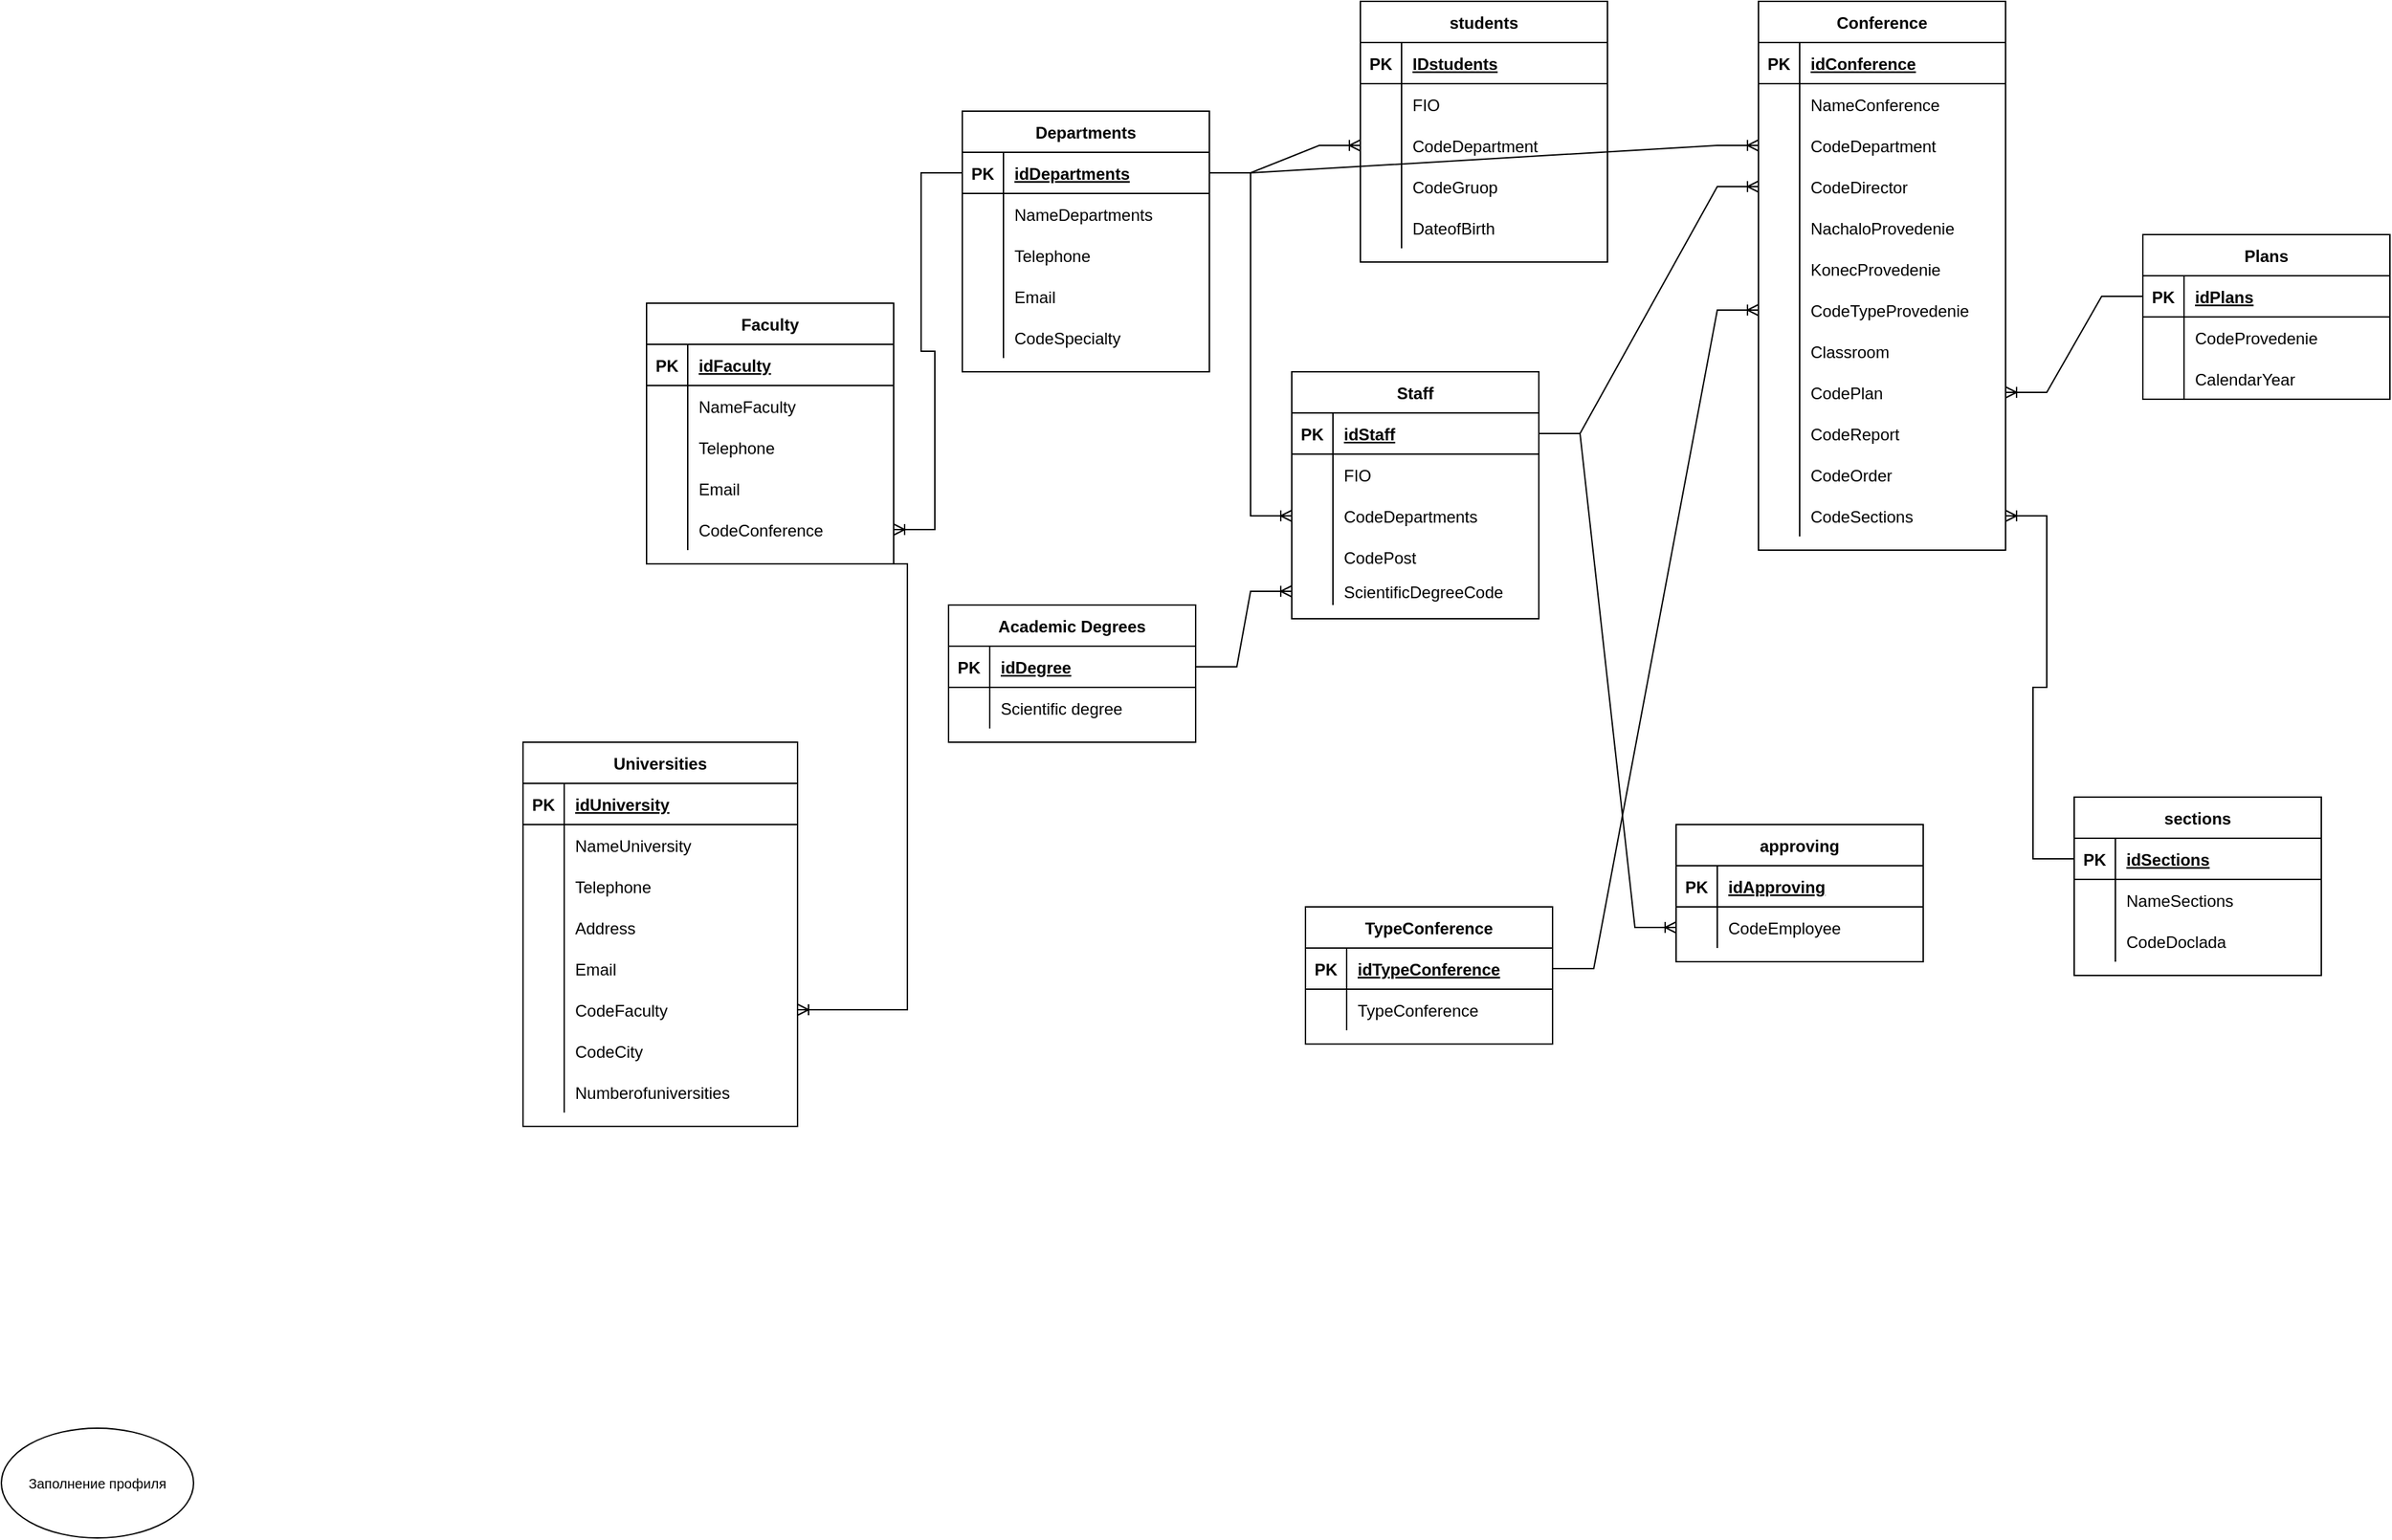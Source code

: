<mxfile version="21.7.5" type="device">
  <diagram id="2bIgbC6eJrs3b_1TmjiB" name="Страница 1">
    <mxGraphModel dx="4970" dy="948" grid="1" gridSize="10" guides="1" tooltips="1" connect="1" arrows="1" fold="1" page="1" pageScale="1" pageWidth="3300" pageHeight="4681" math="0" shadow="0">
      <root>
        <mxCell id="0" />
        <mxCell id="1" parent="0" />
        <mxCell id="b-kApBfqRteDQGmz_p1I-28" value="Conference" style="shape=table;startSize=30;container=1;collapsible=1;childLayout=tableLayout;fixedRows=1;rowLines=0;fontStyle=1;align=center;resizeLast=1;" parent="1" vertex="1">
          <mxGeometry x="260" y="60" width="180" height="400" as="geometry" />
        </mxCell>
        <mxCell id="b-kApBfqRteDQGmz_p1I-29" value="" style="shape=tableRow;horizontal=0;startSize=0;swimlaneHead=0;swimlaneBody=0;fillColor=none;collapsible=0;dropTarget=0;points=[[0,0.5],[1,0.5]];portConstraint=eastwest;top=0;left=0;right=0;bottom=1;" parent="b-kApBfqRteDQGmz_p1I-28" vertex="1">
          <mxGeometry y="30" width="180" height="30" as="geometry" />
        </mxCell>
        <mxCell id="b-kApBfqRteDQGmz_p1I-30" value="PK" style="shape=partialRectangle;connectable=0;fillColor=none;top=0;left=0;bottom=0;right=0;fontStyle=1;overflow=hidden;" parent="b-kApBfqRteDQGmz_p1I-29" vertex="1">
          <mxGeometry width="30" height="30" as="geometry">
            <mxRectangle width="30" height="30" as="alternateBounds" />
          </mxGeometry>
        </mxCell>
        <mxCell id="b-kApBfqRteDQGmz_p1I-31" value="idConference" style="shape=partialRectangle;connectable=0;fillColor=none;top=0;left=0;bottom=0;right=0;align=left;spacingLeft=6;fontStyle=5;overflow=hidden;" parent="b-kApBfqRteDQGmz_p1I-29" vertex="1">
          <mxGeometry x="30" width="150" height="30" as="geometry">
            <mxRectangle width="150" height="30" as="alternateBounds" />
          </mxGeometry>
        </mxCell>
        <mxCell id="b-kApBfqRteDQGmz_p1I-32" value="" style="shape=tableRow;horizontal=0;startSize=0;swimlaneHead=0;swimlaneBody=0;fillColor=none;collapsible=0;dropTarget=0;points=[[0,0.5],[1,0.5]];portConstraint=eastwest;top=0;left=0;right=0;bottom=0;" parent="b-kApBfqRteDQGmz_p1I-28" vertex="1">
          <mxGeometry y="60" width="180" height="30" as="geometry" />
        </mxCell>
        <mxCell id="b-kApBfqRteDQGmz_p1I-33" value="" style="shape=partialRectangle;connectable=0;fillColor=none;top=0;left=0;bottom=0;right=0;editable=1;overflow=hidden;" parent="b-kApBfqRteDQGmz_p1I-32" vertex="1">
          <mxGeometry width="30" height="30" as="geometry">
            <mxRectangle width="30" height="30" as="alternateBounds" />
          </mxGeometry>
        </mxCell>
        <mxCell id="b-kApBfqRteDQGmz_p1I-34" value="NameConference" style="shape=partialRectangle;connectable=0;fillColor=none;top=0;left=0;bottom=0;right=0;align=left;spacingLeft=6;overflow=hidden;" parent="b-kApBfqRteDQGmz_p1I-32" vertex="1">
          <mxGeometry x="30" width="150" height="30" as="geometry">
            <mxRectangle width="150" height="30" as="alternateBounds" />
          </mxGeometry>
        </mxCell>
        <mxCell id="b-kApBfqRteDQGmz_p1I-35" value="" style="shape=tableRow;horizontal=0;startSize=0;swimlaneHead=0;swimlaneBody=0;fillColor=none;collapsible=0;dropTarget=0;points=[[0,0.5],[1,0.5]];portConstraint=eastwest;top=0;left=0;right=0;bottom=0;" parent="b-kApBfqRteDQGmz_p1I-28" vertex="1">
          <mxGeometry y="90" width="180" height="30" as="geometry" />
        </mxCell>
        <mxCell id="b-kApBfqRteDQGmz_p1I-36" value="" style="shape=partialRectangle;connectable=0;fillColor=none;top=0;left=0;bottom=0;right=0;editable=1;overflow=hidden;" parent="b-kApBfqRteDQGmz_p1I-35" vertex="1">
          <mxGeometry width="30" height="30" as="geometry">
            <mxRectangle width="30" height="30" as="alternateBounds" />
          </mxGeometry>
        </mxCell>
        <mxCell id="b-kApBfqRteDQGmz_p1I-37" value="CodeDepartment" style="shape=partialRectangle;connectable=0;fillColor=none;top=0;left=0;bottom=0;right=0;align=left;spacingLeft=6;overflow=hidden;" parent="b-kApBfqRteDQGmz_p1I-35" vertex="1">
          <mxGeometry x="30" width="150" height="30" as="geometry">
            <mxRectangle width="150" height="30" as="alternateBounds" />
          </mxGeometry>
        </mxCell>
        <mxCell id="b-kApBfqRteDQGmz_p1I-38" value="" style="shape=tableRow;horizontal=0;startSize=0;swimlaneHead=0;swimlaneBody=0;fillColor=none;collapsible=0;dropTarget=0;points=[[0,0.5],[1,0.5]];portConstraint=eastwest;top=0;left=0;right=0;bottom=0;" parent="b-kApBfqRteDQGmz_p1I-28" vertex="1">
          <mxGeometry y="120" width="180" height="30" as="geometry" />
        </mxCell>
        <mxCell id="b-kApBfqRteDQGmz_p1I-39" value="" style="shape=partialRectangle;connectable=0;fillColor=none;top=0;left=0;bottom=0;right=0;editable=1;overflow=hidden;" parent="b-kApBfqRteDQGmz_p1I-38" vertex="1">
          <mxGeometry width="30" height="30" as="geometry">
            <mxRectangle width="30" height="30" as="alternateBounds" />
          </mxGeometry>
        </mxCell>
        <mxCell id="b-kApBfqRteDQGmz_p1I-40" value="CodeDirector" style="shape=partialRectangle;connectable=0;fillColor=none;top=0;left=0;bottom=0;right=0;align=left;spacingLeft=6;overflow=hidden;" parent="b-kApBfqRteDQGmz_p1I-38" vertex="1">
          <mxGeometry x="30" width="150" height="30" as="geometry">
            <mxRectangle width="150" height="30" as="alternateBounds" />
          </mxGeometry>
        </mxCell>
        <mxCell id="b-kApBfqRteDQGmz_p1I-41" value="" style="shape=tableRow;horizontal=0;startSize=0;swimlaneHead=0;swimlaneBody=0;fillColor=none;collapsible=0;dropTarget=0;points=[[0,0.5],[1,0.5]];portConstraint=eastwest;top=0;left=0;right=0;bottom=0;" parent="b-kApBfqRteDQGmz_p1I-28" vertex="1">
          <mxGeometry y="150" width="180" height="30" as="geometry" />
        </mxCell>
        <mxCell id="b-kApBfqRteDQGmz_p1I-42" value="" style="shape=partialRectangle;connectable=0;fillColor=none;top=0;left=0;bottom=0;right=0;editable=1;overflow=hidden;" parent="b-kApBfqRteDQGmz_p1I-41" vertex="1">
          <mxGeometry width="30" height="30" as="geometry">
            <mxRectangle width="30" height="30" as="alternateBounds" />
          </mxGeometry>
        </mxCell>
        <mxCell id="b-kApBfqRteDQGmz_p1I-43" value="NachaloProvedenie" style="shape=partialRectangle;connectable=0;fillColor=none;top=0;left=0;bottom=0;right=0;align=left;spacingLeft=6;overflow=hidden;" parent="b-kApBfqRteDQGmz_p1I-41" vertex="1">
          <mxGeometry x="30" width="150" height="30" as="geometry">
            <mxRectangle width="150" height="30" as="alternateBounds" />
          </mxGeometry>
        </mxCell>
        <mxCell id="b-kApBfqRteDQGmz_p1I-44" value="" style="shape=tableRow;horizontal=0;startSize=0;swimlaneHead=0;swimlaneBody=0;fillColor=none;collapsible=0;dropTarget=0;points=[[0,0.5],[1,0.5]];portConstraint=eastwest;top=0;left=0;right=0;bottom=0;" parent="b-kApBfqRteDQGmz_p1I-28" vertex="1">
          <mxGeometry y="180" width="180" height="30" as="geometry" />
        </mxCell>
        <mxCell id="b-kApBfqRteDQGmz_p1I-45" value="" style="shape=partialRectangle;connectable=0;fillColor=none;top=0;left=0;bottom=0;right=0;editable=1;overflow=hidden;" parent="b-kApBfqRteDQGmz_p1I-44" vertex="1">
          <mxGeometry width="30" height="30" as="geometry">
            <mxRectangle width="30" height="30" as="alternateBounds" />
          </mxGeometry>
        </mxCell>
        <mxCell id="b-kApBfqRteDQGmz_p1I-46" value="KonecProvedenie" style="shape=partialRectangle;connectable=0;fillColor=none;top=0;left=0;bottom=0;right=0;align=left;spacingLeft=6;overflow=hidden;" parent="b-kApBfqRteDQGmz_p1I-44" vertex="1">
          <mxGeometry x="30" width="150" height="30" as="geometry">
            <mxRectangle width="150" height="30" as="alternateBounds" />
          </mxGeometry>
        </mxCell>
        <mxCell id="b-kApBfqRteDQGmz_p1I-47" value="" style="shape=tableRow;horizontal=0;startSize=0;swimlaneHead=0;swimlaneBody=0;fillColor=none;collapsible=0;dropTarget=0;points=[[0,0.5],[1,0.5]];portConstraint=eastwest;top=0;left=0;right=0;bottom=0;" parent="b-kApBfqRteDQGmz_p1I-28" vertex="1">
          <mxGeometry y="210" width="180" height="30" as="geometry" />
        </mxCell>
        <mxCell id="b-kApBfqRteDQGmz_p1I-48" value="" style="shape=partialRectangle;connectable=0;fillColor=none;top=0;left=0;bottom=0;right=0;editable=1;overflow=hidden;" parent="b-kApBfqRteDQGmz_p1I-47" vertex="1">
          <mxGeometry width="30" height="30" as="geometry">
            <mxRectangle width="30" height="30" as="alternateBounds" />
          </mxGeometry>
        </mxCell>
        <mxCell id="b-kApBfqRteDQGmz_p1I-49" value="CodeTypeProvedenie" style="shape=partialRectangle;connectable=0;fillColor=none;top=0;left=0;bottom=0;right=0;align=left;spacingLeft=6;overflow=hidden;" parent="b-kApBfqRteDQGmz_p1I-47" vertex="1">
          <mxGeometry x="30" width="150" height="30" as="geometry">
            <mxRectangle width="150" height="30" as="alternateBounds" />
          </mxGeometry>
        </mxCell>
        <mxCell id="b-kApBfqRteDQGmz_p1I-50" value="" style="shape=tableRow;horizontal=0;startSize=0;swimlaneHead=0;swimlaneBody=0;fillColor=none;collapsible=0;dropTarget=0;points=[[0,0.5],[1,0.5]];portConstraint=eastwest;top=0;left=0;right=0;bottom=0;" parent="b-kApBfqRteDQGmz_p1I-28" vertex="1">
          <mxGeometry y="240" width="180" height="30" as="geometry" />
        </mxCell>
        <mxCell id="b-kApBfqRteDQGmz_p1I-51" value="" style="shape=partialRectangle;connectable=0;fillColor=none;top=0;left=0;bottom=0;right=0;editable=1;overflow=hidden;" parent="b-kApBfqRteDQGmz_p1I-50" vertex="1">
          <mxGeometry width="30" height="30" as="geometry">
            <mxRectangle width="30" height="30" as="alternateBounds" />
          </mxGeometry>
        </mxCell>
        <mxCell id="b-kApBfqRteDQGmz_p1I-52" value="Classroom" style="shape=partialRectangle;connectable=0;fillColor=none;top=0;left=0;bottom=0;right=0;align=left;spacingLeft=6;overflow=hidden;" parent="b-kApBfqRteDQGmz_p1I-50" vertex="1">
          <mxGeometry x="30" width="150" height="30" as="geometry">
            <mxRectangle width="150" height="30" as="alternateBounds" />
          </mxGeometry>
        </mxCell>
        <mxCell id="b-kApBfqRteDQGmz_p1I-53" value="" style="shape=tableRow;horizontal=0;startSize=0;swimlaneHead=0;swimlaneBody=0;fillColor=none;collapsible=0;dropTarget=0;points=[[0,0.5],[1,0.5]];portConstraint=eastwest;top=0;left=0;right=0;bottom=0;" parent="b-kApBfqRteDQGmz_p1I-28" vertex="1">
          <mxGeometry y="270" width="180" height="30" as="geometry" />
        </mxCell>
        <mxCell id="b-kApBfqRteDQGmz_p1I-54" value="" style="shape=partialRectangle;connectable=0;fillColor=none;top=0;left=0;bottom=0;right=0;editable=1;overflow=hidden;" parent="b-kApBfqRteDQGmz_p1I-53" vertex="1">
          <mxGeometry width="30" height="30" as="geometry">
            <mxRectangle width="30" height="30" as="alternateBounds" />
          </mxGeometry>
        </mxCell>
        <mxCell id="b-kApBfqRteDQGmz_p1I-55" value="CodePlan" style="shape=partialRectangle;connectable=0;fillColor=none;top=0;left=0;bottom=0;right=0;align=left;spacingLeft=6;overflow=hidden;" parent="b-kApBfqRteDQGmz_p1I-53" vertex="1">
          <mxGeometry x="30" width="150" height="30" as="geometry">
            <mxRectangle width="150" height="30" as="alternateBounds" />
          </mxGeometry>
        </mxCell>
        <mxCell id="b-kApBfqRteDQGmz_p1I-56" value="" style="shape=tableRow;horizontal=0;startSize=0;swimlaneHead=0;swimlaneBody=0;fillColor=none;collapsible=0;dropTarget=0;points=[[0,0.5],[1,0.5]];portConstraint=eastwest;top=0;left=0;right=0;bottom=0;" parent="b-kApBfqRteDQGmz_p1I-28" vertex="1">
          <mxGeometry y="300" width="180" height="30" as="geometry" />
        </mxCell>
        <mxCell id="b-kApBfqRteDQGmz_p1I-57" value="" style="shape=partialRectangle;connectable=0;fillColor=none;top=0;left=0;bottom=0;right=0;editable=1;overflow=hidden;" parent="b-kApBfqRteDQGmz_p1I-56" vertex="1">
          <mxGeometry width="30" height="30" as="geometry">
            <mxRectangle width="30" height="30" as="alternateBounds" />
          </mxGeometry>
        </mxCell>
        <mxCell id="b-kApBfqRteDQGmz_p1I-58" value="CodeReport" style="shape=partialRectangle;connectable=0;fillColor=none;top=0;left=0;bottom=0;right=0;align=left;spacingLeft=6;overflow=hidden;" parent="b-kApBfqRteDQGmz_p1I-56" vertex="1">
          <mxGeometry x="30" width="150" height="30" as="geometry">
            <mxRectangle width="150" height="30" as="alternateBounds" />
          </mxGeometry>
        </mxCell>
        <mxCell id="b-kApBfqRteDQGmz_p1I-59" value="" style="shape=tableRow;horizontal=0;startSize=0;swimlaneHead=0;swimlaneBody=0;fillColor=none;collapsible=0;dropTarget=0;points=[[0,0.5],[1,0.5]];portConstraint=eastwest;top=0;left=0;right=0;bottom=0;" parent="b-kApBfqRteDQGmz_p1I-28" vertex="1">
          <mxGeometry y="330" width="180" height="30" as="geometry" />
        </mxCell>
        <mxCell id="b-kApBfqRteDQGmz_p1I-60" value="" style="shape=partialRectangle;connectable=0;fillColor=none;top=0;left=0;bottom=0;right=0;editable=1;overflow=hidden;" parent="b-kApBfqRteDQGmz_p1I-59" vertex="1">
          <mxGeometry width="30" height="30" as="geometry">
            <mxRectangle width="30" height="30" as="alternateBounds" />
          </mxGeometry>
        </mxCell>
        <mxCell id="b-kApBfqRteDQGmz_p1I-61" value="CodeOrder" style="shape=partialRectangle;connectable=0;fillColor=none;top=0;left=0;bottom=0;right=0;align=left;spacingLeft=6;overflow=hidden;" parent="b-kApBfqRteDQGmz_p1I-59" vertex="1">
          <mxGeometry x="30" width="150" height="30" as="geometry">
            <mxRectangle width="150" height="30" as="alternateBounds" />
          </mxGeometry>
        </mxCell>
        <mxCell id="b-kApBfqRteDQGmz_p1I-62" value="" style="shape=tableRow;horizontal=0;startSize=0;swimlaneHead=0;swimlaneBody=0;fillColor=none;collapsible=0;dropTarget=0;points=[[0,0.5],[1,0.5]];portConstraint=eastwest;top=0;left=0;right=0;bottom=0;" parent="b-kApBfqRteDQGmz_p1I-28" vertex="1">
          <mxGeometry y="360" width="180" height="30" as="geometry" />
        </mxCell>
        <mxCell id="b-kApBfqRteDQGmz_p1I-63" value="" style="shape=partialRectangle;connectable=0;fillColor=none;top=0;left=0;bottom=0;right=0;editable=1;overflow=hidden;" parent="b-kApBfqRteDQGmz_p1I-62" vertex="1">
          <mxGeometry width="30" height="30" as="geometry">
            <mxRectangle width="30" height="30" as="alternateBounds" />
          </mxGeometry>
        </mxCell>
        <mxCell id="b-kApBfqRteDQGmz_p1I-64" value="CodeSections" style="shape=partialRectangle;connectable=0;fillColor=none;top=0;left=0;bottom=0;right=0;align=left;spacingLeft=6;overflow=hidden;" parent="b-kApBfqRteDQGmz_p1I-62" vertex="1">
          <mxGeometry x="30" width="150" height="30" as="geometry">
            <mxRectangle width="150" height="30" as="alternateBounds" />
          </mxGeometry>
        </mxCell>
        <mxCell id="b-kApBfqRteDQGmz_p1I-65" value="Plans" style="shape=table;startSize=30;container=1;collapsible=1;childLayout=tableLayout;fixedRows=1;rowLines=0;fontStyle=1;align=center;resizeLast=1;" parent="1" vertex="1">
          <mxGeometry x="540" y="230" width="180" height="120" as="geometry" />
        </mxCell>
        <mxCell id="b-kApBfqRteDQGmz_p1I-66" value="" style="shape=tableRow;horizontal=0;startSize=0;swimlaneHead=0;swimlaneBody=0;fillColor=none;collapsible=0;dropTarget=0;points=[[0,0.5],[1,0.5]];portConstraint=eastwest;top=0;left=0;right=0;bottom=1;" parent="b-kApBfqRteDQGmz_p1I-65" vertex="1">
          <mxGeometry y="30" width="180" height="30" as="geometry" />
        </mxCell>
        <mxCell id="b-kApBfqRteDQGmz_p1I-67" value="PK" style="shape=partialRectangle;connectable=0;fillColor=none;top=0;left=0;bottom=0;right=0;fontStyle=1;overflow=hidden;" parent="b-kApBfqRteDQGmz_p1I-66" vertex="1">
          <mxGeometry width="30" height="30" as="geometry">
            <mxRectangle width="30" height="30" as="alternateBounds" />
          </mxGeometry>
        </mxCell>
        <mxCell id="b-kApBfqRteDQGmz_p1I-68" value="idPlans" style="shape=partialRectangle;connectable=0;fillColor=none;top=0;left=0;bottom=0;right=0;align=left;spacingLeft=6;fontStyle=5;overflow=hidden;" parent="b-kApBfqRteDQGmz_p1I-66" vertex="1">
          <mxGeometry x="30" width="150" height="30" as="geometry">
            <mxRectangle width="150" height="30" as="alternateBounds" />
          </mxGeometry>
        </mxCell>
        <mxCell id="b-kApBfqRteDQGmz_p1I-69" value="" style="shape=tableRow;horizontal=0;startSize=0;swimlaneHead=0;swimlaneBody=0;fillColor=none;collapsible=0;dropTarget=0;points=[[0,0.5],[1,0.5]];portConstraint=eastwest;top=0;left=0;right=0;bottom=0;" parent="b-kApBfqRteDQGmz_p1I-65" vertex="1">
          <mxGeometry y="60" width="180" height="30" as="geometry" />
        </mxCell>
        <mxCell id="b-kApBfqRteDQGmz_p1I-70" value="" style="shape=partialRectangle;connectable=0;fillColor=none;top=0;left=0;bottom=0;right=0;editable=1;overflow=hidden;" parent="b-kApBfqRteDQGmz_p1I-69" vertex="1">
          <mxGeometry width="30" height="30" as="geometry">
            <mxRectangle width="30" height="30" as="alternateBounds" />
          </mxGeometry>
        </mxCell>
        <mxCell id="b-kApBfqRteDQGmz_p1I-71" value="CodeProvedenie" style="shape=partialRectangle;connectable=0;fillColor=none;top=0;left=0;bottom=0;right=0;align=left;spacingLeft=6;overflow=hidden;" parent="b-kApBfqRteDQGmz_p1I-69" vertex="1">
          <mxGeometry x="30" width="150" height="30" as="geometry">
            <mxRectangle width="150" height="30" as="alternateBounds" />
          </mxGeometry>
        </mxCell>
        <mxCell id="b-kApBfqRteDQGmz_p1I-72" value="" style="shape=tableRow;horizontal=0;startSize=0;swimlaneHead=0;swimlaneBody=0;fillColor=none;collapsible=0;dropTarget=0;points=[[0,0.5],[1,0.5]];portConstraint=eastwest;top=0;left=0;right=0;bottom=0;" parent="b-kApBfqRteDQGmz_p1I-65" vertex="1">
          <mxGeometry y="90" width="180" height="30" as="geometry" />
        </mxCell>
        <mxCell id="b-kApBfqRteDQGmz_p1I-73" value="" style="shape=partialRectangle;connectable=0;fillColor=none;top=0;left=0;bottom=0;right=0;editable=1;overflow=hidden;" parent="b-kApBfqRteDQGmz_p1I-72" vertex="1">
          <mxGeometry width="30" height="30" as="geometry">
            <mxRectangle width="30" height="30" as="alternateBounds" />
          </mxGeometry>
        </mxCell>
        <mxCell id="b-kApBfqRteDQGmz_p1I-74" value="CalendarYear" style="shape=partialRectangle;connectable=0;fillColor=none;top=0;left=0;bottom=0;right=0;align=left;spacingLeft=6;overflow=hidden;" parent="b-kApBfqRteDQGmz_p1I-72" vertex="1">
          <mxGeometry x="30" width="150" height="30" as="geometry">
            <mxRectangle width="150" height="30" as="alternateBounds" />
          </mxGeometry>
        </mxCell>
        <mxCell id="b-kApBfqRteDQGmz_p1I-91" value="sections" style="shape=table;startSize=30;container=1;collapsible=1;childLayout=tableLayout;fixedRows=1;rowLines=0;fontStyle=1;align=center;resizeLast=1;" parent="1" vertex="1">
          <mxGeometry x="490" y="640" width="180" height="130" as="geometry" />
        </mxCell>
        <mxCell id="b-kApBfqRteDQGmz_p1I-92" value="" style="shape=tableRow;horizontal=0;startSize=0;swimlaneHead=0;swimlaneBody=0;fillColor=none;collapsible=0;dropTarget=0;points=[[0,0.5],[1,0.5]];portConstraint=eastwest;top=0;left=0;right=0;bottom=1;" parent="b-kApBfqRteDQGmz_p1I-91" vertex="1">
          <mxGeometry y="30" width="180" height="30" as="geometry" />
        </mxCell>
        <mxCell id="b-kApBfqRteDQGmz_p1I-93" value="PK" style="shape=partialRectangle;connectable=0;fillColor=none;top=0;left=0;bottom=0;right=0;fontStyle=1;overflow=hidden;" parent="b-kApBfqRteDQGmz_p1I-92" vertex="1">
          <mxGeometry width="30" height="30" as="geometry">
            <mxRectangle width="30" height="30" as="alternateBounds" />
          </mxGeometry>
        </mxCell>
        <mxCell id="b-kApBfqRteDQGmz_p1I-94" value="idSections" style="shape=partialRectangle;connectable=0;fillColor=none;top=0;left=0;bottom=0;right=0;align=left;spacingLeft=6;fontStyle=5;overflow=hidden;" parent="b-kApBfqRteDQGmz_p1I-92" vertex="1">
          <mxGeometry x="30" width="150" height="30" as="geometry">
            <mxRectangle width="150" height="30" as="alternateBounds" />
          </mxGeometry>
        </mxCell>
        <mxCell id="b-kApBfqRteDQGmz_p1I-95" value="" style="shape=tableRow;horizontal=0;startSize=0;swimlaneHead=0;swimlaneBody=0;fillColor=none;collapsible=0;dropTarget=0;points=[[0,0.5],[1,0.5]];portConstraint=eastwest;top=0;left=0;right=0;bottom=0;" parent="b-kApBfqRteDQGmz_p1I-91" vertex="1">
          <mxGeometry y="60" width="180" height="30" as="geometry" />
        </mxCell>
        <mxCell id="b-kApBfqRteDQGmz_p1I-96" value="" style="shape=partialRectangle;connectable=0;fillColor=none;top=0;left=0;bottom=0;right=0;editable=1;overflow=hidden;" parent="b-kApBfqRteDQGmz_p1I-95" vertex="1">
          <mxGeometry width="30" height="30" as="geometry">
            <mxRectangle width="30" height="30" as="alternateBounds" />
          </mxGeometry>
        </mxCell>
        <mxCell id="b-kApBfqRteDQGmz_p1I-97" value="NameSections" style="shape=partialRectangle;connectable=0;fillColor=none;top=0;left=0;bottom=0;right=0;align=left;spacingLeft=6;overflow=hidden;" parent="b-kApBfqRteDQGmz_p1I-95" vertex="1">
          <mxGeometry x="30" width="150" height="30" as="geometry">
            <mxRectangle width="150" height="30" as="alternateBounds" />
          </mxGeometry>
        </mxCell>
        <mxCell id="b-kApBfqRteDQGmz_p1I-98" value="" style="shape=tableRow;horizontal=0;startSize=0;swimlaneHead=0;swimlaneBody=0;fillColor=none;collapsible=0;dropTarget=0;points=[[0,0.5],[1,0.5]];portConstraint=eastwest;top=0;left=0;right=0;bottom=0;" parent="b-kApBfqRteDQGmz_p1I-91" vertex="1">
          <mxGeometry y="90" width="180" height="30" as="geometry" />
        </mxCell>
        <mxCell id="b-kApBfqRteDQGmz_p1I-99" value="" style="shape=partialRectangle;connectable=0;fillColor=none;top=0;left=0;bottom=0;right=0;editable=1;overflow=hidden;" parent="b-kApBfqRteDQGmz_p1I-98" vertex="1">
          <mxGeometry width="30" height="30" as="geometry">
            <mxRectangle width="30" height="30" as="alternateBounds" />
          </mxGeometry>
        </mxCell>
        <mxCell id="b-kApBfqRteDQGmz_p1I-100" value="CodeDoclada" style="shape=partialRectangle;connectable=0;fillColor=none;top=0;left=0;bottom=0;right=0;align=left;spacingLeft=6;overflow=hidden;" parent="b-kApBfqRteDQGmz_p1I-98" vertex="1">
          <mxGeometry x="30" width="150" height="30" as="geometry">
            <mxRectangle width="150" height="30" as="alternateBounds" />
          </mxGeometry>
        </mxCell>
        <mxCell id="b-kApBfqRteDQGmz_p1I-105" value="Staff" style="shape=table;startSize=30;container=1;collapsible=1;childLayout=tableLayout;fixedRows=1;rowLines=0;fontStyle=1;align=center;resizeLast=1;" parent="1" vertex="1">
          <mxGeometry x="-80" y="330" width="180" height="180" as="geometry" />
        </mxCell>
        <mxCell id="b-kApBfqRteDQGmz_p1I-106" value="" style="shape=tableRow;horizontal=0;startSize=0;swimlaneHead=0;swimlaneBody=0;fillColor=none;collapsible=0;dropTarget=0;points=[[0,0.5],[1,0.5]];portConstraint=eastwest;top=0;left=0;right=0;bottom=1;" parent="b-kApBfqRteDQGmz_p1I-105" vertex="1">
          <mxGeometry y="30" width="180" height="30" as="geometry" />
        </mxCell>
        <mxCell id="b-kApBfqRteDQGmz_p1I-107" value="PK" style="shape=partialRectangle;connectable=0;fillColor=none;top=0;left=0;bottom=0;right=0;fontStyle=1;overflow=hidden;" parent="b-kApBfqRteDQGmz_p1I-106" vertex="1">
          <mxGeometry width="30" height="30" as="geometry">
            <mxRectangle width="30" height="30" as="alternateBounds" />
          </mxGeometry>
        </mxCell>
        <mxCell id="b-kApBfqRteDQGmz_p1I-108" value="idStaff" style="shape=partialRectangle;connectable=0;fillColor=none;top=0;left=0;bottom=0;right=0;align=left;spacingLeft=6;fontStyle=5;overflow=hidden;" parent="b-kApBfqRteDQGmz_p1I-106" vertex="1">
          <mxGeometry x="30" width="150" height="30" as="geometry">
            <mxRectangle width="150" height="30" as="alternateBounds" />
          </mxGeometry>
        </mxCell>
        <mxCell id="b-kApBfqRteDQGmz_p1I-109" value="" style="shape=tableRow;horizontal=0;startSize=0;swimlaneHead=0;swimlaneBody=0;fillColor=none;collapsible=0;dropTarget=0;points=[[0,0.5],[1,0.5]];portConstraint=eastwest;top=0;left=0;right=0;bottom=0;" parent="b-kApBfqRteDQGmz_p1I-105" vertex="1">
          <mxGeometry y="60" width="180" height="30" as="geometry" />
        </mxCell>
        <mxCell id="b-kApBfqRteDQGmz_p1I-110" value="" style="shape=partialRectangle;connectable=0;fillColor=none;top=0;left=0;bottom=0;right=0;editable=1;overflow=hidden;" parent="b-kApBfqRteDQGmz_p1I-109" vertex="1">
          <mxGeometry width="30" height="30" as="geometry">
            <mxRectangle width="30" height="30" as="alternateBounds" />
          </mxGeometry>
        </mxCell>
        <mxCell id="b-kApBfqRteDQGmz_p1I-111" value="FIO" style="shape=partialRectangle;connectable=0;fillColor=none;top=0;left=0;bottom=0;right=0;align=left;spacingLeft=6;overflow=hidden;" parent="b-kApBfqRteDQGmz_p1I-109" vertex="1">
          <mxGeometry x="30" width="150" height="30" as="geometry">
            <mxRectangle width="150" height="30" as="alternateBounds" />
          </mxGeometry>
        </mxCell>
        <mxCell id="b-kApBfqRteDQGmz_p1I-112" value="" style="shape=tableRow;horizontal=0;startSize=0;swimlaneHead=0;swimlaneBody=0;fillColor=none;collapsible=0;dropTarget=0;points=[[0,0.5],[1,0.5]];portConstraint=eastwest;top=0;left=0;right=0;bottom=0;" parent="b-kApBfqRteDQGmz_p1I-105" vertex="1">
          <mxGeometry y="90" width="180" height="30" as="geometry" />
        </mxCell>
        <mxCell id="b-kApBfqRteDQGmz_p1I-113" value="" style="shape=partialRectangle;connectable=0;fillColor=none;top=0;left=0;bottom=0;right=0;editable=1;overflow=hidden;" parent="b-kApBfqRteDQGmz_p1I-112" vertex="1">
          <mxGeometry width="30" height="30" as="geometry">
            <mxRectangle width="30" height="30" as="alternateBounds" />
          </mxGeometry>
        </mxCell>
        <mxCell id="b-kApBfqRteDQGmz_p1I-114" value="CodeDepartments" style="shape=partialRectangle;connectable=0;fillColor=none;top=0;left=0;bottom=0;right=0;align=left;spacingLeft=6;overflow=hidden;" parent="b-kApBfqRteDQGmz_p1I-112" vertex="1">
          <mxGeometry x="30" width="150" height="30" as="geometry">
            <mxRectangle width="150" height="30" as="alternateBounds" />
          </mxGeometry>
        </mxCell>
        <mxCell id="b-kApBfqRteDQGmz_p1I-115" value="" style="shape=tableRow;horizontal=0;startSize=0;swimlaneHead=0;swimlaneBody=0;fillColor=none;collapsible=0;dropTarget=0;points=[[0,0.5],[1,0.5]];portConstraint=eastwest;top=0;left=0;right=0;bottom=0;" parent="b-kApBfqRteDQGmz_p1I-105" vertex="1">
          <mxGeometry y="120" width="180" height="30" as="geometry" />
        </mxCell>
        <mxCell id="b-kApBfqRteDQGmz_p1I-116" value="" style="shape=partialRectangle;connectable=0;fillColor=none;top=0;left=0;bottom=0;right=0;editable=1;overflow=hidden;" parent="b-kApBfqRteDQGmz_p1I-115" vertex="1">
          <mxGeometry width="30" height="30" as="geometry">
            <mxRectangle width="30" height="30" as="alternateBounds" />
          </mxGeometry>
        </mxCell>
        <mxCell id="b-kApBfqRteDQGmz_p1I-117" value="CodePost" style="shape=partialRectangle;connectable=0;fillColor=none;top=0;left=0;bottom=0;right=0;align=left;spacingLeft=6;overflow=hidden;" parent="b-kApBfqRteDQGmz_p1I-115" vertex="1">
          <mxGeometry x="30" width="150" height="30" as="geometry">
            <mxRectangle width="150" height="30" as="alternateBounds" />
          </mxGeometry>
        </mxCell>
        <mxCell id="b-kApBfqRteDQGmz_p1I-120" value="" style="shape=tableRow;horizontal=0;startSize=0;swimlaneHead=0;swimlaneBody=0;fillColor=none;collapsible=0;dropTarget=0;points=[[0,0.5],[1,0.5]];portConstraint=eastwest;top=0;left=0;right=0;bottom=0;" parent="b-kApBfqRteDQGmz_p1I-105" vertex="1">
          <mxGeometry y="150" width="180" height="20" as="geometry" />
        </mxCell>
        <mxCell id="b-kApBfqRteDQGmz_p1I-121" value="" style="shape=partialRectangle;connectable=0;fillColor=none;top=0;left=0;bottom=0;right=0;editable=1;overflow=hidden;" parent="b-kApBfqRteDQGmz_p1I-120" vertex="1">
          <mxGeometry width="30" height="20" as="geometry">
            <mxRectangle width="30" height="20" as="alternateBounds" />
          </mxGeometry>
        </mxCell>
        <mxCell id="b-kApBfqRteDQGmz_p1I-122" value="ScientificDegreeCode" style="shape=partialRectangle;connectable=0;fillColor=none;top=0;left=0;bottom=0;right=0;align=left;spacingLeft=6;overflow=hidden;" parent="b-kApBfqRteDQGmz_p1I-120" vertex="1">
          <mxGeometry x="30" width="150" height="20" as="geometry">
            <mxRectangle width="150" height="20" as="alternateBounds" />
          </mxGeometry>
        </mxCell>
        <mxCell id="b-kApBfqRteDQGmz_p1I-123" value="" style="edgeStyle=entityRelationEdgeStyle;fontSize=12;html=1;endArrow=ERoneToMany;rounded=0;" parent="1" source="b-kApBfqRteDQGmz_p1I-66" target="b-kApBfqRteDQGmz_p1I-53" edge="1">
          <mxGeometry width="100" height="100" relative="1" as="geometry">
            <mxPoint x="350" y="440" as="sourcePoint" />
            <mxPoint x="450" y="340" as="targetPoint" />
          </mxGeometry>
        </mxCell>
        <mxCell id="b-kApBfqRteDQGmz_p1I-125" value="" style="edgeStyle=entityRelationEdgeStyle;fontSize=12;html=1;endArrow=ERoneToMany;rounded=0;entryX=1;entryY=0.5;entryDx=0;entryDy=0;exitX=0;exitY=0.5;exitDx=0;exitDy=0;" parent="1" source="b-kApBfqRteDQGmz_p1I-92" target="b-kApBfqRteDQGmz_p1I-62" edge="1">
          <mxGeometry width="100" height="100" relative="1" as="geometry">
            <mxPoint x="350" y="590" as="sourcePoint" />
            <mxPoint x="450" y="490" as="targetPoint" />
          </mxGeometry>
        </mxCell>
        <mxCell id="b-kApBfqRteDQGmz_p1I-140" value="students" style="shape=table;startSize=30;container=1;collapsible=1;childLayout=tableLayout;fixedRows=1;rowLines=0;fontStyle=1;align=center;resizeLast=1;" parent="1" vertex="1">
          <mxGeometry x="-30" y="60" width="180" height="190" as="geometry" />
        </mxCell>
        <mxCell id="b-kApBfqRteDQGmz_p1I-141" value="" style="shape=tableRow;horizontal=0;startSize=0;swimlaneHead=0;swimlaneBody=0;fillColor=none;collapsible=0;dropTarget=0;points=[[0,0.5],[1,0.5]];portConstraint=eastwest;top=0;left=0;right=0;bottom=1;" parent="b-kApBfqRteDQGmz_p1I-140" vertex="1">
          <mxGeometry y="30" width="180" height="30" as="geometry" />
        </mxCell>
        <mxCell id="b-kApBfqRteDQGmz_p1I-142" value="PK" style="shape=partialRectangle;connectable=0;fillColor=none;top=0;left=0;bottom=0;right=0;fontStyle=1;overflow=hidden;" parent="b-kApBfqRteDQGmz_p1I-141" vertex="1">
          <mxGeometry width="30" height="30" as="geometry">
            <mxRectangle width="30" height="30" as="alternateBounds" />
          </mxGeometry>
        </mxCell>
        <mxCell id="b-kApBfqRteDQGmz_p1I-143" value="IDstudents" style="shape=partialRectangle;connectable=0;fillColor=none;top=0;left=0;bottom=0;right=0;align=left;spacingLeft=6;fontStyle=5;overflow=hidden;" parent="b-kApBfqRteDQGmz_p1I-141" vertex="1">
          <mxGeometry x="30" width="150" height="30" as="geometry">
            <mxRectangle width="150" height="30" as="alternateBounds" />
          </mxGeometry>
        </mxCell>
        <mxCell id="b-kApBfqRteDQGmz_p1I-144" value="" style="shape=tableRow;horizontal=0;startSize=0;swimlaneHead=0;swimlaneBody=0;fillColor=none;collapsible=0;dropTarget=0;points=[[0,0.5],[1,0.5]];portConstraint=eastwest;top=0;left=0;right=0;bottom=0;" parent="b-kApBfqRteDQGmz_p1I-140" vertex="1">
          <mxGeometry y="60" width="180" height="30" as="geometry" />
        </mxCell>
        <mxCell id="b-kApBfqRteDQGmz_p1I-145" value="" style="shape=partialRectangle;connectable=0;fillColor=none;top=0;left=0;bottom=0;right=0;editable=1;overflow=hidden;" parent="b-kApBfqRteDQGmz_p1I-144" vertex="1">
          <mxGeometry width="30" height="30" as="geometry">
            <mxRectangle width="30" height="30" as="alternateBounds" />
          </mxGeometry>
        </mxCell>
        <mxCell id="b-kApBfqRteDQGmz_p1I-146" value="FIO" style="shape=partialRectangle;connectable=0;fillColor=none;top=0;left=0;bottom=0;right=0;align=left;spacingLeft=6;overflow=hidden;" parent="b-kApBfqRteDQGmz_p1I-144" vertex="1">
          <mxGeometry x="30" width="150" height="30" as="geometry">
            <mxRectangle width="150" height="30" as="alternateBounds" />
          </mxGeometry>
        </mxCell>
        <mxCell id="b-kApBfqRteDQGmz_p1I-147" value="" style="shape=tableRow;horizontal=0;startSize=0;swimlaneHead=0;swimlaneBody=0;fillColor=none;collapsible=0;dropTarget=0;points=[[0,0.5],[1,0.5]];portConstraint=eastwest;top=0;left=0;right=0;bottom=0;" parent="b-kApBfqRteDQGmz_p1I-140" vertex="1">
          <mxGeometry y="90" width="180" height="30" as="geometry" />
        </mxCell>
        <mxCell id="b-kApBfqRteDQGmz_p1I-148" value="" style="shape=partialRectangle;connectable=0;fillColor=none;top=0;left=0;bottom=0;right=0;editable=1;overflow=hidden;" parent="b-kApBfqRteDQGmz_p1I-147" vertex="1">
          <mxGeometry width="30" height="30" as="geometry">
            <mxRectangle width="30" height="30" as="alternateBounds" />
          </mxGeometry>
        </mxCell>
        <mxCell id="b-kApBfqRteDQGmz_p1I-149" value="CodeDepartment" style="shape=partialRectangle;connectable=0;fillColor=none;top=0;left=0;bottom=0;right=0;align=left;spacingLeft=6;overflow=hidden;" parent="b-kApBfqRteDQGmz_p1I-147" vertex="1">
          <mxGeometry x="30" width="150" height="30" as="geometry">
            <mxRectangle width="150" height="30" as="alternateBounds" />
          </mxGeometry>
        </mxCell>
        <mxCell id="b-kApBfqRteDQGmz_p1I-150" value="" style="shape=tableRow;horizontal=0;startSize=0;swimlaneHead=0;swimlaneBody=0;fillColor=none;collapsible=0;dropTarget=0;points=[[0,0.5],[1,0.5]];portConstraint=eastwest;top=0;left=0;right=0;bottom=0;" parent="b-kApBfqRteDQGmz_p1I-140" vertex="1">
          <mxGeometry y="120" width="180" height="30" as="geometry" />
        </mxCell>
        <mxCell id="b-kApBfqRteDQGmz_p1I-151" value="" style="shape=partialRectangle;connectable=0;fillColor=none;top=0;left=0;bottom=0;right=0;editable=1;overflow=hidden;" parent="b-kApBfqRteDQGmz_p1I-150" vertex="1">
          <mxGeometry width="30" height="30" as="geometry">
            <mxRectangle width="30" height="30" as="alternateBounds" />
          </mxGeometry>
        </mxCell>
        <mxCell id="b-kApBfqRteDQGmz_p1I-152" value="CodeGruop" style="shape=partialRectangle;connectable=0;fillColor=none;top=0;left=0;bottom=0;right=0;align=left;spacingLeft=6;overflow=hidden;" parent="b-kApBfqRteDQGmz_p1I-150" vertex="1">
          <mxGeometry x="30" width="150" height="30" as="geometry">
            <mxRectangle width="150" height="30" as="alternateBounds" />
          </mxGeometry>
        </mxCell>
        <mxCell id="b-kApBfqRteDQGmz_p1I-166" value="" style="shape=tableRow;horizontal=0;startSize=0;swimlaneHead=0;swimlaneBody=0;fillColor=none;collapsible=0;dropTarget=0;points=[[0,0.5],[1,0.5]];portConstraint=eastwest;top=0;left=0;right=0;bottom=0;" parent="b-kApBfqRteDQGmz_p1I-140" vertex="1">
          <mxGeometry y="150" width="180" height="30" as="geometry" />
        </mxCell>
        <mxCell id="b-kApBfqRteDQGmz_p1I-167" value="" style="shape=partialRectangle;connectable=0;fillColor=none;top=0;left=0;bottom=0;right=0;editable=1;overflow=hidden;" parent="b-kApBfqRteDQGmz_p1I-166" vertex="1">
          <mxGeometry width="30" height="30" as="geometry">
            <mxRectangle width="30" height="30" as="alternateBounds" />
          </mxGeometry>
        </mxCell>
        <mxCell id="b-kApBfqRteDQGmz_p1I-168" value="DateofBirth" style="shape=partialRectangle;connectable=0;fillColor=none;top=0;left=0;bottom=0;right=0;align=left;spacingLeft=6;overflow=hidden;" parent="b-kApBfqRteDQGmz_p1I-166" vertex="1">
          <mxGeometry x="30" width="150" height="30" as="geometry">
            <mxRectangle width="150" height="30" as="alternateBounds" />
          </mxGeometry>
        </mxCell>
        <mxCell id="b-kApBfqRteDQGmz_p1I-169" value="Departments" style="shape=table;startSize=30;container=1;collapsible=1;childLayout=tableLayout;fixedRows=1;rowLines=0;fontStyle=1;align=center;resizeLast=1;" parent="1" vertex="1">
          <mxGeometry x="-320" y="140" width="180" height="190" as="geometry" />
        </mxCell>
        <mxCell id="b-kApBfqRteDQGmz_p1I-170" value="" style="shape=tableRow;horizontal=0;startSize=0;swimlaneHead=0;swimlaneBody=0;fillColor=none;collapsible=0;dropTarget=0;points=[[0,0.5],[1,0.5]];portConstraint=eastwest;top=0;left=0;right=0;bottom=1;" parent="b-kApBfqRteDQGmz_p1I-169" vertex="1">
          <mxGeometry y="30" width="180" height="30" as="geometry" />
        </mxCell>
        <mxCell id="b-kApBfqRteDQGmz_p1I-171" value="PK" style="shape=partialRectangle;connectable=0;fillColor=none;top=0;left=0;bottom=0;right=0;fontStyle=1;overflow=hidden;" parent="b-kApBfqRteDQGmz_p1I-170" vertex="1">
          <mxGeometry width="30" height="30" as="geometry">
            <mxRectangle width="30" height="30" as="alternateBounds" />
          </mxGeometry>
        </mxCell>
        <mxCell id="b-kApBfqRteDQGmz_p1I-172" value="idDepartments" style="shape=partialRectangle;connectable=0;fillColor=none;top=0;left=0;bottom=0;right=0;align=left;spacingLeft=6;fontStyle=5;overflow=hidden;" parent="b-kApBfqRteDQGmz_p1I-170" vertex="1">
          <mxGeometry x="30" width="150" height="30" as="geometry">
            <mxRectangle width="150" height="30" as="alternateBounds" />
          </mxGeometry>
        </mxCell>
        <mxCell id="b-kApBfqRteDQGmz_p1I-173" value="" style="shape=tableRow;horizontal=0;startSize=0;swimlaneHead=0;swimlaneBody=0;fillColor=none;collapsible=0;dropTarget=0;points=[[0,0.5],[1,0.5]];portConstraint=eastwest;top=0;left=0;right=0;bottom=0;" parent="b-kApBfqRteDQGmz_p1I-169" vertex="1">
          <mxGeometry y="60" width="180" height="30" as="geometry" />
        </mxCell>
        <mxCell id="b-kApBfqRteDQGmz_p1I-174" value="" style="shape=partialRectangle;connectable=0;fillColor=none;top=0;left=0;bottom=0;right=0;editable=1;overflow=hidden;" parent="b-kApBfqRteDQGmz_p1I-173" vertex="1">
          <mxGeometry width="30" height="30" as="geometry">
            <mxRectangle width="30" height="30" as="alternateBounds" />
          </mxGeometry>
        </mxCell>
        <mxCell id="b-kApBfqRteDQGmz_p1I-175" value="NameDepartments" style="shape=partialRectangle;connectable=0;fillColor=none;top=0;left=0;bottom=0;right=0;align=left;spacingLeft=6;overflow=hidden;" parent="b-kApBfqRteDQGmz_p1I-173" vertex="1">
          <mxGeometry x="30" width="150" height="30" as="geometry">
            <mxRectangle width="150" height="30" as="alternateBounds" />
          </mxGeometry>
        </mxCell>
        <mxCell id="b-kApBfqRteDQGmz_p1I-176" value="" style="shape=tableRow;horizontal=0;startSize=0;swimlaneHead=0;swimlaneBody=0;fillColor=none;collapsible=0;dropTarget=0;points=[[0,0.5],[1,0.5]];portConstraint=eastwest;top=0;left=0;right=0;bottom=0;" parent="b-kApBfqRteDQGmz_p1I-169" vertex="1">
          <mxGeometry y="90" width="180" height="30" as="geometry" />
        </mxCell>
        <mxCell id="b-kApBfqRteDQGmz_p1I-177" value="" style="shape=partialRectangle;connectable=0;fillColor=none;top=0;left=0;bottom=0;right=0;editable=1;overflow=hidden;" parent="b-kApBfqRteDQGmz_p1I-176" vertex="1">
          <mxGeometry width="30" height="30" as="geometry">
            <mxRectangle width="30" height="30" as="alternateBounds" />
          </mxGeometry>
        </mxCell>
        <mxCell id="b-kApBfqRteDQGmz_p1I-178" value="Telephone" style="shape=partialRectangle;connectable=0;fillColor=none;top=0;left=0;bottom=0;right=0;align=left;spacingLeft=6;overflow=hidden;" parent="b-kApBfqRteDQGmz_p1I-176" vertex="1">
          <mxGeometry x="30" width="150" height="30" as="geometry">
            <mxRectangle width="150" height="30" as="alternateBounds" />
          </mxGeometry>
        </mxCell>
        <mxCell id="b-kApBfqRteDQGmz_p1I-179" value="" style="shape=tableRow;horizontal=0;startSize=0;swimlaneHead=0;swimlaneBody=0;fillColor=none;collapsible=0;dropTarget=0;points=[[0,0.5],[1,0.5]];portConstraint=eastwest;top=0;left=0;right=0;bottom=0;" parent="b-kApBfqRteDQGmz_p1I-169" vertex="1">
          <mxGeometry y="120" width="180" height="30" as="geometry" />
        </mxCell>
        <mxCell id="b-kApBfqRteDQGmz_p1I-180" value="" style="shape=partialRectangle;connectable=0;fillColor=none;top=0;left=0;bottom=0;right=0;editable=1;overflow=hidden;" parent="b-kApBfqRteDQGmz_p1I-179" vertex="1">
          <mxGeometry width="30" height="30" as="geometry">
            <mxRectangle width="30" height="30" as="alternateBounds" />
          </mxGeometry>
        </mxCell>
        <mxCell id="b-kApBfqRteDQGmz_p1I-181" value="Email" style="shape=partialRectangle;connectable=0;fillColor=none;top=0;left=0;bottom=0;right=0;align=left;spacingLeft=6;overflow=hidden;" parent="b-kApBfqRteDQGmz_p1I-179" vertex="1">
          <mxGeometry x="30" width="150" height="30" as="geometry">
            <mxRectangle width="150" height="30" as="alternateBounds" />
          </mxGeometry>
        </mxCell>
        <mxCell id="b-kApBfqRteDQGmz_p1I-182" value="" style="shape=tableRow;horizontal=0;startSize=0;swimlaneHead=0;swimlaneBody=0;fillColor=none;collapsible=0;dropTarget=0;points=[[0,0.5],[1,0.5]];portConstraint=eastwest;top=0;left=0;right=0;bottom=0;" parent="b-kApBfqRteDQGmz_p1I-169" vertex="1">
          <mxGeometry y="150" width="180" height="30" as="geometry" />
        </mxCell>
        <mxCell id="b-kApBfqRteDQGmz_p1I-183" value="" style="shape=partialRectangle;connectable=0;fillColor=none;top=0;left=0;bottom=0;right=0;editable=1;overflow=hidden;" parent="b-kApBfqRteDQGmz_p1I-182" vertex="1">
          <mxGeometry width="30" height="30" as="geometry">
            <mxRectangle width="30" height="30" as="alternateBounds" />
          </mxGeometry>
        </mxCell>
        <mxCell id="b-kApBfqRteDQGmz_p1I-184" value="CodeSpecialty" style="shape=partialRectangle;connectable=0;fillColor=none;top=0;left=0;bottom=0;right=0;align=left;spacingLeft=6;overflow=hidden;" parent="b-kApBfqRteDQGmz_p1I-182" vertex="1">
          <mxGeometry x="30" width="150" height="30" as="geometry">
            <mxRectangle width="150" height="30" as="alternateBounds" />
          </mxGeometry>
        </mxCell>
        <mxCell id="b-kApBfqRteDQGmz_p1I-185" value="Faculty" style="shape=table;startSize=30;container=1;collapsible=1;childLayout=tableLayout;fixedRows=1;rowLines=0;fontStyle=1;align=center;resizeLast=1;" parent="1" vertex="1">
          <mxGeometry x="-550" y="280" width="180" height="190" as="geometry" />
        </mxCell>
        <mxCell id="b-kApBfqRteDQGmz_p1I-186" value="" style="shape=tableRow;horizontal=0;startSize=0;swimlaneHead=0;swimlaneBody=0;fillColor=none;collapsible=0;dropTarget=0;points=[[0,0.5],[1,0.5]];portConstraint=eastwest;top=0;left=0;right=0;bottom=1;" parent="b-kApBfqRteDQGmz_p1I-185" vertex="1">
          <mxGeometry y="30" width="180" height="30" as="geometry" />
        </mxCell>
        <mxCell id="b-kApBfqRteDQGmz_p1I-187" value="PK" style="shape=partialRectangle;connectable=0;fillColor=none;top=0;left=0;bottom=0;right=0;fontStyle=1;overflow=hidden;" parent="b-kApBfqRteDQGmz_p1I-186" vertex="1">
          <mxGeometry width="30" height="30" as="geometry">
            <mxRectangle width="30" height="30" as="alternateBounds" />
          </mxGeometry>
        </mxCell>
        <mxCell id="b-kApBfqRteDQGmz_p1I-188" value="idFaculty" style="shape=partialRectangle;connectable=0;fillColor=none;top=0;left=0;bottom=0;right=0;align=left;spacingLeft=6;fontStyle=5;overflow=hidden;" parent="b-kApBfqRteDQGmz_p1I-186" vertex="1">
          <mxGeometry x="30" width="150" height="30" as="geometry">
            <mxRectangle width="150" height="30" as="alternateBounds" />
          </mxGeometry>
        </mxCell>
        <mxCell id="b-kApBfqRteDQGmz_p1I-189" value="" style="shape=tableRow;horizontal=0;startSize=0;swimlaneHead=0;swimlaneBody=0;fillColor=none;collapsible=0;dropTarget=0;points=[[0,0.5],[1,0.5]];portConstraint=eastwest;top=0;left=0;right=0;bottom=0;" parent="b-kApBfqRteDQGmz_p1I-185" vertex="1">
          <mxGeometry y="60" width="180" height="30" as="geometry" />
        </mxCell>
        <mxCell id="b-kApBfqRteDQGmz_p1I-190" value="" style="shape=partialRectangle;connectable=0;fillColor=none;top=0;left=0;bottom=0;right=0;editable=1;overflow=hidden;" parent="b-kApBfqRteDQGmz_p1I-189" vertex="1">
          <mxGeometry width="30" height="30" as="geometry">
            <mxRectangle width="30" height="30" as="alternateBounds" />
          </mxGeometry>
        </mxCell>
        <mxCell id="b-kApBfqRteDQGmz_p1I-191" value="NameFaculty" style="shape=partialRectangle;connectable=0;fillColor=none;top=0;left=0;bottom=0;right=0;align=left;spacingLeft=6;overflow=hidden;" parent="b-kApBfqRteDQGmz_p1I-189" vertex="1">
          <mxGeometry x="30" width="150" height="30" as="geometry">
            <mxRectangle width="150" height="30" as="alternateBounds" />
          </mxGeometry>
        </mxCell>
        <mxCell id="b-kApBfqRteDQGmz_p1I-192" value="" style="shape=tableRow;horizontal=0;startSize=0;swimlaneHead=0;swimlaneBody=0;fillColor=none;collapsible=0;dropTarget=0;points=[[0,0.5],[1,0.5]];portConstraint=eastwest;top=0;left=0;right=0;bottom=0;" parent="b-kApBfqRteDQGmz_p1I-185" vertex="1">
          <mxGeometry y="90" width="180" height="30" as="geometry" />
        </mxCell>
        <mxCell id="b-kApBfqRteDQGmz_p1I-193" value="" style="shape=partialRectangle;connectable=0;fillColor=none;top=0;left=0;bottom=0;right=0;editable=1;overflow=hidden;" parent="b-kApBfqRteDQGmz_p1I-192" vertex="1">
          <mxGeometry width="30" height="30" as="geometry">
            <mxRectangle width="30" height="30" as="alternateBounds" />
          </mxGeometry>
        </mxCell>
        <mxCell id="b-kApBfqRteDQGmz_p1I-194" value="Telephone" style="shape=partialRectangle;connectable=0;fillColor=none;top=0;left=0;bottom=0;right=0;align=left;spacingLeft=6;overflow=hidden;" parent="b-kApBfqRteDQGmz_p1I-192" vertex="1">
          <mxGeometry x="30" width="150" height="30" as="geometry">
            <mxRectangle width="150" height="30" as="alternateBounds" />
          </mxGeometry>
        </mxCell>
        <mxCell id="b-kApBfqRteDQGmz_p1I-195" value="" style="shape=tableRow;horizontal=0;startSize=0;swimlaneHead=0;swimlaneBody=0;fillColor=none;collapsible=0;dropTarget=0;points=[[0,0.5],[1,0.5]];portConstraint=eastwest;top=0;left=0;right=0;bottom=0;" parent="b-kApBfqRteDQGmz_p1I-185" vertex="1">
          <mxGeometry y="120" width="180" height="30" as="geometry" />
        </mxCell>
        <mxCell id="b-kApBfqRteDQGmz_p1I-196" value="" style="shape=partialRectangle;connectable=0;fillColor=none;top=0;left=0;bottom=0;right=0;editable=1;overflow=hidden;" parent="b-kApBfqRteDQGmz_p1I-195" vertex="1">
          <mxGeometry width="30" height="30" as="geometry">
            <mxRectangle width="30" height="30" as="alternateBounds" />
          </mxGeometry>
        </mxCell>
        <mxCell id="b-kApBfqRteDQGmz_p1I-197" value="Email" style="shape=partialRectangle;connectable=0;fillColor=none;top=0;left=0;bottom=0;right=0;align=left;spacingLeft=6;overflow=hidden;" parent="b-kApBfqRteDQGmz_p1I-195" vertex="1">
          <mxGeometry x="30" width="150" height="30" as="geometry">
            <mxRectangle width="150" height="30" as="alternateBounds" />
          </mxGeometry>
        </mxCell>
        <mxCell id="b-kApBfqRteDQGmz_p1I-198" value="" style="shape=tableRow;horizontal=0;startSize=0;swimlaneHead=0;swimlaneBody=0;fillColor=none;collapsible=0;dropTarget=0;points=[[0,0.5],[1,0.5]];portConstraint=eastwest;top=0;left=0;right=0;bottom=0;" parent="b-kApBfqRteDQGmz_p1I-185" vertex="1">
          <mxGeometry y="150" width="180" height="30" as="geometry" />
        </mxCell>
        <mxCell id="b-kApBfqRteDQGmz_p1I-199" value="" style="shape=partialRectangle;connectable=0;fillColor=none;top=0;left=0;bottom=0;right=0;editable=1;overflow=hidden;" parent="b-kApBfqRteDQGmz_p1I-198" vertex="1">
          <mxGeometry width="30" height="30" as="geometry">
            <mxRectangle width="30" height="30" as="alternateBounds" />
          </mxGeometry>
        </mxCell>
        <mxCell id="b-kApBfqRteDQGmz_p1I-200" value="CodeConference" style="shape=partialRectangle;connectable=0;fillColor=none;top=0;left=0;bottom=0;right=0;align=left;spacingLeft=6;overflow=hidden;" parent="b-kApBfqRteDQGmz_p1I-198" vertex="1">
          <mxGeometry x="30" width="150" height="30" as="geometry">
            <mxRectangle width="150" height="30" as="alternateBounds" />
          </mxGeometry>
        </mxCell>
        <mxCell id="b-kApBfqRteDQGmz_p1I-201" value="Universities" style="shape=table;startSize=30;container=1;collapsible=1;childLayout=tableLayout;fixedRows=1;rowLines=0;fontStyle=1;align=center;resizeLast=1;" parent="1" vertex="1">
          <mxGeometry x="-640" y="600" width="200" height="280" as="geometry" />
        </mxCell>
        <mxCell id="b-kApBfqRteDQGmz_p1I-202" value="" style="shape=tableRow;horizontal=0;startSize=0;swimlaneHead=0;swimlaneBody=0;fillColor=none;collapsible=0;dropTarget=0;points=[[0,0.5],[1,0.5]];portConstraint=eastwest;top=0;left=0;right=0;bottom=1;" parent="b-kApBfqRteDQGmz_p1I-201" vertex="1">
          <mxGeometry y="30" width="200" height="30" as="geometry" />
        </mxCell>
        <mxCell id="b-kApBfqRteDQGmz_p1I-203" value="PK" style="shape=partialRectangle;connectable=0;fillColor=none;top=0;left=0;bottom=0;right=0;fontStyle=1;overflow=hidden;" parent="b-kApBfqRteDQGmz_p1I-202" vertex="1">
          <mxGeometry width="30" height="30" as="geometry">
            <mxRectangle width="30" height="30" as="alternateBounds" />
          </mxGeometry>
        </mxCell>
        <mxCell id="b-kApBfqRteDQGmz_p1I-204" value="idUniversity" style="shape=partialRectangle;connectable=0;fillColor=none;top=0;left=0;bottom=0;right=0;align=left;spacingLeft=6;fontStyle=5;overflow=hidden;" parent="b-kApBfqRteDQGmz_p1I-202" vertex="1">
          <mxGeometry x="30" width="170" height="30" as="geometry">
            <mxRectangle width="170" height="30" as="alternateBounds" />
          </mxGeometry>
        </mxCell>
        <mxCell id="b-kApBfqRteDQGmz_p1I-205" value="" style="shape=tableRow;horizontal=0;startSize=0;swimlaneHead=0;swimlaneBody=0;fillColor=none;collapsible=0;dropTarget=0;points=[[0,0.5],[1,0.5]];portConstraint=eastwest;top=0;left=0;right=0;bottom=0;" parent="b-kApBfqRteDQGmz_p1I-201" vertex="1">
          <mxGeometry y="60" width="200" height="30" as="geometry" />
        </mxCell>
        <mxCell id="b-kApBfqRteDQGmz_p1I-206" value="" style="shape=partialRectangle;connectable=0;fillColor=none;top=0;left=0;bottom=0;right=0;editable=1;overflow=hidden;" parent="b-kApBfqRteDQGmz_p1I-205" vertex="1">
          <mxGeometry width="30" height="30" as="geometry">
            <mxRectangle width="30" height="30" as="alternateBounds" />
          </mxGeometry>
        </mxCell>
        <mxCell id="b-kApBfqRteDQGmz_p1I-207" value="NameUniversity" style="shape=partialRectangle;connectable=0;fillColor=none;top=0;left=0;bottom=0;right=0;align=left;spacingLeft=6;overflow=hidden;" parent="b-kApBfqRteDQGmz_p1I-205" vertex="1">
          <mxGeometry x="30" width="170" height="30" as="geometry">
            <mxRectangle width="170" height="30" as="alternateBounds" />
          </mxGeometry>
        </mxCell>
        <mxCell id="b-kApBfqRteDQGmz_p1I-208" value="" style="shape=tableRow;horizontal=0;startSize=0;swimlaneHead=0;swimlaneBody=0;fillColor=none;collapsible=0;dropTarget=0;points=[[0,0.5],[1,0.5]];portConstraint=eastwest;top=0;left=0;right=0;bottom=0;" parent="b-kApBfqRteDQGmz_p1I-201" vertex="1">
          <mxGeometry y="90" width="200" height="30" as="geometry" />
        </mxCell>
        <mxCell id="b-kApBfqRteDQGmz_p1I-209" value="" style="shape=partialRectangle;connectable=0;fillColor=none;top=0;left=0;bottom=0;right=0;editable=1;overflow=hidden;" parent="b-kApBfqRteDQGmz_p1I-208" vertex="1">
          <mxGeometry width="30" height="30" as="geometry">
            <mxRectangle width="30" height="30" as="alternateBounds" />
          </mxGeometry>
        </mxCell>
        <mxCell id="b-kApBfqRteDQGmz_p1I-210" value="Telephone" style="shape=partialRectangle;connectable=0;fillColor=none;top=0;left=0;bottom=0;right=0;align=left;spacingLeft=6;overflow=hidden;" parent="b-kApBfqRteDQGmz_p1I-208" vertex="1">
          <mxGeometry x="30" width="170" height="30" as="geometry">
            <mxRectangle width="170" height="30" as="alternateBounds" />
          </mxGeometry>
        </mxCell>
        <mxCell id="b-kApBfqRteDQGmz_p1I-211" value="" style="shape=tableRow;horizontal=0;startSize=0;swimlaneHead=0;swimlaneBody=0;fillColor=none;collapsible=0;dropTarget=0;points=[[0,0.5],[1,0.5]];portConstraint=eastwest;top=0;left=0;right=0;bottom=0;" parent="b-kApBfqRteDQGmz_p1I-201" vertex="1">
          <mxGeometry y="120" width="200" height="30" as="geometry" />
        </mxCell>
        <mxCell id="b-kApBfqRteDQGmz_p1I-212" value="" style="shape=partialRectangle;connectable=0;fillColor=none;top=0;left=0;bottom=0;right=0;editable=1;overflow=hidden;" parent="b-kApBfqRteDQGmz_p1I-211" vertex="1">
          <mxGeometry width="30" height="30" as="geometry">
            <mxRectangle width="30" height="30" as="alternateBounds" />
          </mxGeometry>
        </mxCell>
        <mxCell id="b-kApBfqRteDQGmz_p1I-213" value="Address" style="shape=partialRectangle;connectable=0;fillColor=none;top=0;left=0;bottom=0;right=0;align=left;spacingLeft=6;overflow=hidden;" parent="b-kApBfqRteDQGmz_p1I-211" vertex="1">
          <mxGeometry x="30" width="170" height="30" as="geometry">
            <mxRectangle width="170" height="30" as="alternateBounds" />
          </mxGeometry>
        </mxCell>
        <mxCell id="b-kApBfqRteDQGmz_p1I-214" value="" style="shape=tableRow;horizontal=0;startSize=0;swimlaneHead=0;swimlaneBody=0;fillColor=none;collapsible=0;dropTarget=0;points=[[0,0.5],[1,0.5]];portConstraint=eastwest;top=0;left=0;right=0;bottom=0;" parent="b-kApBfqRteDQGmz_p1I-201" vertex="1">
          <mxGeometry y="150" width="200" height="30" as="geometry" />
        </mxCell>
        <mxCell id="b-kApBfqRteDQGmz_p1I-215" value="" style="shape=partialRectangle;connectable=0;fillColor=none;top=0;left=0;bottom=0;right=0;editable=1;overflow=hidden;" parent="b-kApBfqRteDQGmz_p1I-214" vertex="1">
          <mxGeometry width="30" height="30" as="geometry">
            <mxRectangle width="30" height="30" as="alternateBounds" />
          </mxGeometry>
        </mxCell>
        <mxCell id="b-kApBfqRteDQGmz_p1I-216" value="Email" style="shape=partialRectangle;connectable=0;fillColor=none;top=0;left=0;bottom=0;right=0;align=left;spacingLeft=6;overflow=hidden;" parent="b-kApBfqRteDQGmz_p1I-214" vertex="1">
          <mxGeometry x="30" width="170" height="30" as="geometry">
            <mxRectangle width="170" height="30" as="alternateBounds" />
          </mxGeometry>
        </mxCell>
        <mxCell id="b-kApBfqRteDQGmz_p1I-217" value="" style="shape=tableRow;horizontal=0;startSize=0;swimlaneHead=0;swimlaneBody=0;fillColor=none;collapsible=0;dropTarget=0;points=[[0,0.5],[1,0.5]];portConstraint=eastwest;top=0;left=0;right=0;bottom=0;" parent="b-kApBfqRteDQGmz_p1I-201" vertex="1">
          <mxGeometry y="180" width="200" height="30" as="geometry" />
        </mxCell>
        <mxCell id="b-kApBfqRteDQGmz_p1I-218" value="" style="shape=partialRectangle;connectable=0;fillColor=none;top=0;left=0;bottom=0;right=0;editable=1;overflow=hidden;" parent="b-kApBfqRteDQGmz_p1I-217" vertex="1">
          <mxGeometry width="30" height="30" as="geometry">
            <mxRectangle width="30" height="30" as="alternateBounds" />
          </mxGeometry>
        </mxCell>
        <mxCell id="b-kApBfqRteDQGmz_p1I-219" value="CodeFaculty" style="shape=partialRectangle;connectable=0;fillColor=none;top=0;left=0;bottom=0;right=0;align=left;spacingLeft=6;overflow=hidden;" parent="b-kApBfqRteDQGmz_p1I-217" vertex="1">
          <mxGeometry x="30" width="170" height="30" as="geometry">
            <mxRectangle width="170" height="30" as="alternateBounds" />
          </mxGeometry>
        </mxCell>
        <mxCell id="b-kApBfqRteDQGmz_p1I-223" value="" style="shape=tableRow;horizontal=0;startSize=0;swimlaneHead=0;swimlaneBody=0;fillColor=none;collapsible=0;dropTarget=0;points=[[0,0.5],[1,0.5]];portConstraint=eastwest;top=0;left=0;right=0;bottom=0;" parent="b-kApBfqRteDQGmz_p1I-201" vertex="1">
          <mxGeometry y="210" width="200" height="30" as="geometry" />
        </mxCell>
        <mxCell id="b-kApBfqRteDQGmz_p1I-224" value="" style="shape=partialRectangle;connectable=0;fillColor=none;top=0;left=0;bottom=0;right=0;editable=1;overflow=hidden;" parent="b-kApBfqRteDQGmz_p1I-223" vertex="1">
          <mxGeometry width="30" height="30" as="geometry">
            <mxRectangle width="30" height="30" as="alternateBounds" />
          </mxGeometry>
        </mxCell>
        <mxCell id="b-kApBfqRteDQGmz_p1I-225" value="CodeCity" style="shape=partialRectangle;connectable=0;fillColor=none;top=0;left=0;bottom=0;right=0;align=left;spacingLeft=6;overflow=hidden;" parent="b-kApBfqRteDQGmz_p1I-223" vertex="1">
          <mxGeometry x="30" width="170" height="30" as="geometry">
            <mxRectangle width="170" height="30" as="alternateBounds" />
          </mxGeometry>
        </mxCell>
        <mxCell id="b-kApBfqRteDQGmz_p1I-220" value="" style="shape=tableRow;horizontal=0;startSize=0;swimlaneHead=0;swimlaneBody=0;fillColor=none;collapsible=0;dropTarget=0;points=[[0,0.5],[1,0.5]];portConstraint=eastwest;top=0;left=0;right=0;bottom=0;" parent="b-kApBfqRteDQGmz_p1I-201" vertex="1">
          <mxGeometry y="240" width="200" height="30" as="geometry" />
        </mxCell>
        <mxCell id="b-kApBfqRteDQGmz_p1I-221" value="" style="shape=partialRectangle;connectable=0;fillColor=none;top=0;left=0;bottom=0;right=0;editable=1;overflow=hidden;" parent="b-kApBfqRteDQGmz_p1I-220" vertex="1">
          <mxGeometry width="30" height="30" as="geometry">
            <mxRectangle width="30" height="30" as="alternateBounds" />
          </mxGeometry>
        </mxCell>
        <mxCell id="b-kApBfqRteDQGmz_p1I-222" value="Numberofuniversities" style="shape=partialRectangle;connectable=0;fillColor=none;top=0;left=0;bottom=0;right=0;align=left;spacingLeft=6;overflow=hidden;" parent="b-kApBfqRteDQGmz_p1I-220" vertex="1">
          <mxGeometry x="30" width="170" height="30" as="geometry">
            <mxRectangle width="170" height="30" as="alternateBounds" />
          </mxGeometry>
        </mxCell>
        <mxCell id="b-kApBfqRteDQGmz_p1I-304" value="Academic Degrees" style="shape=table;startSize=30;container=1;collapsible=1;childLayout=tableLayout;fixedRows=1;rowLines=0;fontStyle=1;align=center;resizeLast=1;" parent="1" vertex="1">
          <mxGeometry x="-330" y="500" width="180" height="100" as="geometry" />
        </mxCell>
        <mxCell id="b-kApBfqRteDQGmz_p1I-305" value="" style="shape=tableRow;horizontal=0;startSize=0;swimlaneHead=0;swimlaneBody=0;fillColor=none;collapsible=0;dropTarget=0;points=[[0,0.5],[1,0.5]];portConstraint=eastwest;top=0;left=0;right=0;bottom=1;" parent="b-kApBfqRteDQGmz_p1I-304" vertex="1">
          <mxGeometry y="30" width="180" height="30" as="geometry" />
        </mxCell>
        <mxCell id="b-kApBfqRteDQGmz_p1I-306" value="PK" style="shape=partialRectangle;connectable=0;fillColor=none;top=0;left=0;bottom=0;right=0;fontStyle=1;overflow=hidden;" parent="b-kApBfqRteDQGmz_p1I-305" vertex="1">
          <mxGeometry width="30" height="30" as="geometry">
            <mxRectangle width="30" height="30" as="alternateBounds" />
          </mxGeometry>
        </mxCell>
        <mxCell id="b-kApBfqRteDQGmz_p1I-307" value="idDegreе" style="shape=partialRectangle;connectable=0;fillColor=none;top=0;left=0;bottom=0;right=0;align=left;spacingLeft=6;fontStyle=5;overflow=hidden;" parent="b-kApBfqRteDQGmz_p1I-305" vertex="1">
          <mxGeometry x="30" width="150" height="30" as="geometry">
            <mxRectangle width="150" height="30" as="alternateBounds" />
          </mxGeometry>
        </mxCell>
        <mxCell id="b-kApBfqRteDQGmz_p1I-308" value="" style="shape=tableRow;horizontal=0;startSize=0;swimlaneHead=0;swimlaneBody=0;fillColor=none;collapsible=0;dropTarget=0;points=[[0,0.5],[1,0.5]];portConstraint=eastwest;top=0;left=0;right=0;bottom=0;" parent="b-kApBfqRteDQGmz_p1I-304" vertex="1">
          <mxGeometry y="60" width="180" height="30" as="geometry" />
        </mxCell>
        <mxCell id="b-kApBfqRteDQGmz_p1I-309" value="" style="shape=partialRectangle;connectable=0;fillColor=none;top=0;left=0;bottom=0;right=0;editable=1;overflow=hidden;" parent="b-kApBfqRteDQGmz_p1I-308" vertex="1">
          <mxGeometry width="30" height="30" as="geometry">
            <mxRectangle width="30" height="30" as="alternateBounds" />
          </mxGeometry>
        </mxCell>
        <mxCell id="b-kApBfqRteDQGmz_p1I-310" value="Scientific degree" style="shape=partialRectangle;connectable=0;fillColor=none;top=0;left=0;bottom=0;right=0;align=left;spacingLeft=6;overflow=hidden;" parent="b-kApBfqRteDQGmz_p1I-308" vertex="1">
          <mxGeometry x="30" width="150" height="30" as="geometry">
            <mxRectangle width="150" height="30" as="alternateBounds" />
          </mxGeometry>
        </mxCell>
        <mxCell id="b-kApBfqRteDQGmz_p1I-330" value="TypeConference" style="shape=table;startSize=30;container=1;collapsible=1;childLayout=tableLayout;fixedRows=1;rowLines=0;fontStyle=1;align=center;resizeLast=1;" parent="1" vertex="1">
          <mxGeometry x="-70" y="720" width="180" height="100" as="geometry" />
        </mxCell>
        <mxCell id="b-kApBfqRteDQGmz_p1I-331" value="" style="shape=tableRow;horizontal=0;startSize=0;swimlaneHead=0;swimlaneBody=0;fillColor=none;collapsible=0;dropTarget=0;points=[[0,0.5],[1,0.5]];portConstraint=eastwest;top=0;left=0;right=0;bottom=1;" parent="b-kApBfqRteDQGmz_p1I-330" vertex="1">
          <mxGeometry y="30" width="180" height="30" as="geometry" />
        </mxCell>
        <mxCell id="b-kApBfqRteDQGmz_p1I-332" value="PK" style="shape=partialRectangle;connectable=0;fillColor=none;top=0;left=0;bottom=0;right=0;fontStyle=1;overflow=hidden;" parent="b-kApBfqRteDQGmz_p1I-331" vertex="1">
          <mxGeometry width="30" height="30" as="geometry">
            <mxRectangle width="30" height="30" as="alternateBounds" />
          </mxGeometry>
        </mxCell>
        <mxCell id="b-kApBfqRteDQGmz_p1I-333" value="idTypeConference" style="shape=partialRectangle;connectable=0;fillColor=none;top=0;left=0;bottom=0;right=0;align=left;spacingLeft=6;fontStyle=5;overflow=hidden;" parent="b-kApBfqRteDQGmz_p1I-331" vertex="1">
          <mxGeometry x="30" width="150" height="30" as="geometry">
            <mxRectangle width="150" height="30" as="alternateBounds" />
          </mxGeometry>
        </mxCell>
        <mxCell id="b-kApBfqRteDQGmz_p1I-334" value="" style="shape=tableRow;horizontal=0;startSize=0;swimlaneHead=0;swimlaneBody=0;fillColor=none;collapsible=0;dropTarget=0;points=[[0,0.5],[1,0.5]];portConstraint=eastwest;top=0;left=0;right=0;bottom=0;" parent="b-kApBfqRteDQGmz_p1I-330" vertex="1">
          <mxGeometry y="60" width="180" height="30" as="geometry" />
        </mxCell>
        <mxCell id="b-kApBfqRteDQGmz_p1I-335" value="" style="shape=partialRectangle;connectable=0;fillColor=none;top=0;left=0;bottom=0;right=0;editable=1;overflow=hidden;" parent="b-kApBfqRteDQGmz_p1I-334" vertex="1">
          <mxGeometry width="30" height="30" as="geometry">
            <mxRectangle width="30" height="30" as="alternateBounds" />
          </mxGeometry>
        </mxCell>
        <mxCell id="b-kApBfqRteDQGmz_p1I-336" value="TypeConference" style="shape=partialRectangle;connectable=0;fillColor=none;top=0;left=0;bottom=0;right=0;align=left;spacingLeft=6;overflow=hidden;" parent="b-kApBfqRteDQGmz_p1I-334" vertex="1">
          <mxGeometry x="30" width="150" height="30" as="geometry">
            <mxRectangle width="150" height="30" as="alternateBounds" />
          </mxGeometry>
        </mxCell>
        <mxCell id="b-kApBfqRteDQGmz_p1I-356" value="approving" style="shape=table;startSize=30;container=1;collapsible=1;childLayout=tableLayout;fixedRows=1;rowLines=0;fontStyle=1;align=center;resizeLast=1;" parent="1" vertex="1">
          <mxGeometry x="200" y="660" width="180" height="100" as="geometry" />
        </mxCell>
        <mxCell id="b-kApBfqRteDQGmz_p1I-357" value="" style="shape=tableRow;horizontal=0;startSize=0;swimlaneHead=0;swimlaneBody=0;fillColor=none;collapsible=0;dropTarget=0;points=[[0,0.5],[1,0.5]];portConstraint=eastwest;top=0;left=0;right=0;bottom=1;" parent="b-kApBfqRteDQGmz_p1I-356" vertex="1">
          <mxGeometry y="30" width="180" height="30" as="geometry" />
        </mxCell>
        <mxCell id="b-kApBfqRteDQGmz_p1I-358" value="PK" style="shape=partialRectangle;connectable=0;fillColor=none;top=0;left=0;bottom=0;right=0;fontStyle=1;overflow=hidden;" parent="b-kApBfqRteDQGmz_p1I-357" vertex="1">
          <mxGeometry width="30" height="30" as="geometry">
            <mxRectangle width="30" height="30" as="alternateBounds" />
          </mxGeometry>
        </mxCell>
        <mxCell id="b-kApBfqRteDQGmz_p1I-359" value="idАpproving" style="shape=partialRectangle;connectable=0;fillColor=none;top=0;left=0;bottom=0;right=0;align=left;spacingLeft=6;fontStyle=5;overflow=hidden;" parent="b-kApBfqRteDQGmz_p1I-357" vertex="1">
          <mxGeometry x="30" width="150" height="30" as="geometry">
            <mxRectangle width="150" height="30" as="alternateBounds" />
          </mxGeometry>
        </mxCell>
        <mxCell id="b-kApBfqRteDQGmz_p1I-360" value="" style="shape=tableRow;horizontal=0;startSize=0;swimlaneHead=0;swimlaneBody=0;fillColor=none;collapsible=0;dropTarget=0;points=[[0,0.5],[1,0.5]];portConstraint=eastwest;top=0;left=0;right=0;bottom=0;" parent="b-kApBfqRteDQGmz_p1I-356" vertex="1">
          <mxGeometry y="60" width="180" height="30" as="geometry" />
        </mxCell>
        <mxCell id="b-kApBfqRteDQGmz_p1I-361" value="" style="shape=partialRectangle;connectable=0;fillColor=none;top=0;left=0;bottom=0;right=0;editable=1;overflow=hidden;" parent="b-kApBfqRteDQGmz_p1I-360" vertex="1">
          <mxGeometry width="30" height="30" as="geometry">
            <mxRectangle width="30" height="30" as="alternateBounds" />
          </mxGeometry>
        </mxCell>
        <mxCell id="b-kApBfqRteDQGmz_p1I-362" value="CodeЕmployee" style="shape=partialRectangle;connectable=0;fillColor=none;top=0;left=0;bottom=0;right=0;align=left;spacingLeft=6;overflow=hidden;" parent="b-kApBfqRteDQGmz_p1I-360" vertex="1">
          <mxGeometry x="30" width="150" height="30" as="geometry">
            <mxRectangle width="150" height="30" as="alternateBounds" />
          </mxGeometry>
        </mxCell>
        <mxCell id="b-kApBfqRteDQGmz_p1I-392" value="" style="edgeStyle=entityRelationEdgeStyle;fontSize=12;html=1;endArrow=ERoneToMany;rounded=0;entryX=0;entryY=0.5;entryDx=0;entryDy=0;exitX=1;exitY=0.5;exitDx=0;exitDy=0;" parent="1" source="b-kApBfqRteDQGmz_p1I-170" target="b-kApBfqRteDQGmz_p1I-147" edge="1">
          <mxGeometry width="100" height="100" relative="1" as="geometry">
            <mxPoint x="-130" y="450" as="sourcePoint" />
            <mxPoint x="-30" y="350" as="targetPoint" />
          </mxGeometry>
        </mxCell>
        <mxCell id="b-kApBfqRteDQGmz_p1I-393" value="" style="edgeStyle=entityRelationEdgeStyle;fontSize=12;html=1;endArrow=ERoneToMany;rounded=0;entryX=0;entryY=0.5;entryDx=0;entryDy=0;exitX=1;exitY=0.5;exitDx=0;exitDy=0;" parent="1" source="b-kApBfqRteDQGmz_p1I-170" target="b-kApBfqRteDQGmz_p1I-35" edge="1">
          <mxGeometry width="100" height="100" relative="1" as="geometry">
            <mxPoint x="-130" y="450" as="sourcePoint" />
            <mxPoint x="-30" y="350" as="targetPoint" />
          </mxGeometry>
        </mxCell>
        <mxCell id="b-kApBfqRteDQGmz_p1I-401" value="" style="edgeStyle=entityRelationEdgeStyle;fontSize=12;html=1;endArrow=ERoneToMany;rounded=0;entryX=1;entryY=0.5;entryDx=0;entryDy=0;" parent="1" target="b-kApBfqRteDQGmz_p1I-217" edge="1">
          <mxGeometry width="100" height="100" relative="1" as="geometry">
            <mxPoint x="-390" y="470" as="sourcePoint" />
            <mxPoint x="-30" y="350" as="targetPoint" />
          </mxGeometry>
        </mxCell>
        <mxCell id="b-kApBfqRteDQGmz_p1I-402" value="" style="edgeStyle=entityRelationEdgeStyle;fontSize=12;html=1;endArrow=ERoneToMany;rounded=0;entryX=1;entryY=0.5;entryDx=0;entryDy=0;exitX=0;exitY=0.5;exitDx=0;exitDy=0;" parent="1" source="b-kApBfqRteDQGmz_p1I-170" target="b-kApBfqRteDQGmz_p1I-198" edge="1">
          <mxGeometry width="100" height="100" relative="1" as="geometry">
            <mxPoint x="-430" y="440" as="sourcePoint" />
            <mxPoint x="-330" y="340" as="targetPoint" />
          </mxGeometry>
        </mxCell>
        <mxCell id="b-kApBfqRteDQGmz_p1I-405" value="" style="edgeStyle=entityRelationEdgeStyle;fontSize=12;html=1;endArrow=ERoneToMany;rounded=0;entryX=0;entryY=0.75;entryDx=0;entryDy=0;exitX=1;exitY=0.5;exitDx=0;exitDy=0;" parent="1" source="b-kApBfqRteDQGmz_p1I-106" target="b-kApBfqRteDQGmz_p1I-356" edge="1">
          <mxGeometry width="100" height="100" relative="1" as="geometry">
            <mxPoint x="-270" y="580" as="sourcePoint" />
            <mxPoint x="-170" y="480" as="targetPoint" />
          </mxGeometry>
        </mxCell>
        <mxCell id="b-kApBfqRteDQGmz_p1I-406" value="" style="edgeStyle=entityRelationEdgeStyle;fontSize=12;html=1;endArrow=ERoneToMany;rounded=0;entryX=0;entryY=0.5;entryDx=0;entryDy=0;exitX=1;exitY=0.5;exitDx=0;exitDy=0;" parent="1" source="b-kApBfqRteDQGmz_p1I-106" target="b-kApBfqRteDQGmz_p1I-38" edge="1">
          <mxGeometry width="100" height="100" relative="1" as="geometry">
            <mxPoint x="50" y="470" as="sourcePoint" />
            <mxPoint x="150" y="370" as="targetPoint" />
          </mxGeometry>
        </mxCell>
        <mxCell id="b-kApBfqRteDQGmz_p1I-407" value="" style="edgeStyle=entityRelationEdgeStyle;fontSize=12;html=1;endArrow=ERoneToMany;rounded=0;entryX=0;entryY=0.5;entryDx=0;entryDy=0;exitX=1;exitY=0.5;exitDx=0;exitDy=0;" parent="1" source="b-kApBfqRteDQGmz_p1I-331" target="b-kApBfqRteDQGmz_p1I-47" edge="1">
          <mxGeometry width="100" height="100" relative="1" as="geometry">
            <mxPoint x="50" y="470" as="sourcePoint" />
            <mxPoint x="150" y="370" as="targetPoint" />
          </mxGeometry>
        </mxCell>
        <mxCell id="b-kApBfqRteDQGmz_p1I-410" value="" style="edgeStyle=entityRelationEdgeStyle;fontSize=12;html=1;endArrow=ERoneToMany;rounded=0;entryX=0;entryY=0.5;entryDx=0;entryDy=0;exitX=1;exitY=0.5;exitDx=0;exitDy=0;" parent="1" source="b-kApBfqRteDQGmz_p1I-305" target="b-kApBfqRteDQGmz_p1I-120" edge="1">
          <mxGeometry width="100" height="100" relative="1" as="geometry">
            <mxPoint x="-210" y="470" as="sourcePoint" />
            <mxPoint x="-110" y="370" as="targetPoint" />
          </mxGeometry>
        </mxCell>
        <mxCell id="b-kApBfqRteDQGmz_p1I-412" value="" style="edgeStyle=entityRelationEdgeStyle;fontSize=12;html=1;endArrow=ERoneToMany;rounded=0;entryX=0;entryY=0.5;entryDx=0;entryDy=0;exitX=1;exitY=0.5;exitDx=0;exitDy=0;" parent="1" source="b-kApBfqRteDQGmz_p1I-170" target="b-kApBfqRteDQGmz_p1I-112" edge="1">
          <mxGeometry width="100" height="100" relative="1" as="geometry">
            <mxPoint x="-210" y="470" as="sourcePoint" />
            <mxPoint x="-110" y="370" as="targetPoint" />
          </mxGeometry>
        </mxCell>
        <mxCell id="F82GDlVmfaUljsgk6GmS-17" value="Заполнение профиля" style="ellipse;whiteSpace=wrap;html=1;fontSize=10;" parent="1" vertex="1">
          <mxGeometry x="-1020" y="1100" width="140" height="80" as="geometry" />
        </mxCell>
      </root>
    </mxGraphModel>
  </diagram>
</mxfile>
